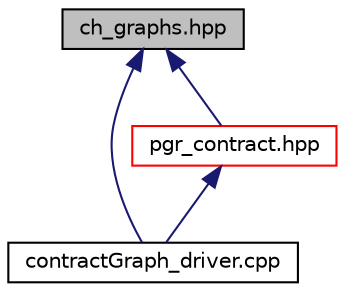 digraph "ch_graphs.hpp"
{
 // LATEX_PDF_SIZE
  edge [fontname="Helvetica",fontsize="10",labelfontname="Helvetica",labelfontsize="10"];
  node [fontname="Helvetica",fontsize="10",shape=record];
  Node1 [label="ch_graphs.hpp",height=0.2,width=0.4,color="black", fillcolor="grey75", style="filled", fontcolor="black",tooltip=" "];
  Node1 -> Node2 [dir="back",color="midnightblue",fontsize="10",style="solid",fontname="Helvetica"];
  Node2 [label="contractGraph_driver.cpp",height=0.2,width=0.4,color="black", fillcolor="white", style="filled",URL="$contractGraph__driver_8cpp.html",tooltip=" "];
  Node1 -> Node3 [dir="back",color="midnightblue",fontsize="10",style="solid",fontname="Helvetica"];
  Node3 [label="pgr_contract.hpp",height=0.2,width=0.4,color="red", fillcolor="white", style="filled",URL="$pgr__contract_8hpp.html",tooltip=" "];
  Node3 -> Node2 [dir="back",color="midnightblue",fontsize="10",style="solid",fontname="Helvetica"];
}

